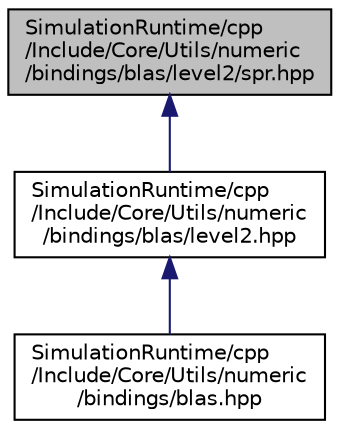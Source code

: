 digraph "SimulationRuntime/cpp/Include/Core/Utils/numeric/bindings/blas/level2/spr.hpp"
{
  edge [fontname="Helvetica",fontsize="10",labelfontname="Helvetica",labelfontsize="10"];
  node [fontname="Helvetica",fontsize="10",shape=record];
  Node65 [label="SimulationRuntime/cpp\l/Include/Core/Utils/numeric\l/bindings/blas/level2/spr.hpp",height=0.2,width=0.4,color="black", fillcolor="grey75", style="filled", fontcolor="black"];
  Node65 -> Node66 [dir="back",color="midnightblue",fontsize="10",style="solid",fontname="Helvetica"];
  Node66 [label="SimulationRuntime/cpp\l/Include/Core/Utils/numeric\l/bindings/blas/level2.hpp",height=0.2,width=0.4,color="black", fillcolor="white", style="filled",URL="$d6/d79/level2_8hpp.html"];
  Node66 -> Node67 [dir="back",color="midnightblue",fontsize="10",style="solid",fontname="Helvetica"];
  Node67 [label="SimulationRuntime/cpp\l/Include/Core/Utils/numeric\l/bindings/blas.hpp",height=0.2,width=0.4,color="black", fillcolor="white", style="filled",URL="$d7/dea/blas_8hpp.html"];
}
